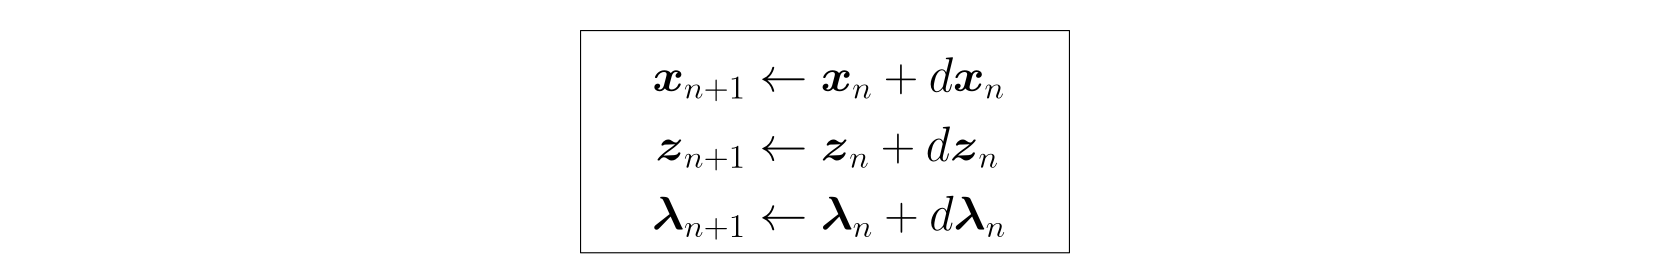 <?xml version="1.0"?>
<!DOCTYPE ipe SYSTEM "ipe.dtd">
<ipe version="70218" creator="Ipe 7.2.23">
<info created="D:20200411224734" modified="D:20210420141840"/>
<preamble>\usepackage{amsmath}
\usepackage{amssymb}</preamble>
<ipestyle name="basic">
<symbol name="arrow/arc(spx)">
<path stroke="sym-stroke" fill="sym-stroke" pen="sym-pen">
0 0 m
-1 0.333 l
-1 -0.333 l
h
</path>
</symbol>
<symbol name="arrow/farc(spx)">
<path stroke="sym-stroke" fill="white" pen="sym-pen">
0 0 m
-1 0.333 l
-1 -0.333 l
h
</path>
</symbol>
<symbol name="arrow/ptarc(spx)">
<path stroke="sym-stroke" fill="sym-stroke" pen="sym-pen">
0 0 m
-1 0.333 l
-0.8 0 l
-1 -0.333 l
h
</path>
</symbol>
<symbol name="arrow/fptarc(spx)">
<path stroke="sym-stroke" fill="white" pen="sym-pen">
0 0 m
-1 0.333 l
-0.8 0 l
-1 -0.333 l
h
</path>
</symbol>
<symbol name="mark/circle(sx)" transformations="translations">
<path fill="sym-stroke">
0.6 0 0 0.6 0 0 e
0.4 0 0 0.4 0 0 e
</path>
</symbol>
<symbol name="mark/disk(sx)" transformations="translations">
<path fill="sym-stroke">
0.6 0 0 0.6 0 0 e
</path>
</symbol>
<symbol name="mark/fdisk(sfx)" transformations="translations">
<group>
<path fill="sym-fill">
0.5 0 0 0.5 0 0 e
</path>
<path fill="sym-stroke" fillrule="eofill">
0.6 0 0 0.6 0 0 e
0.4 0 0 0.4 0 0 e
</path>
</group>
</symbol>
<symbol name="mark/box(sx)" transformations="translations">
<path fill="sym-stroke" fillrule="eofill">
-0.6 -0.6 m
0.6 -0.6 l
0.6 0.6 l
-0.6 0.6 l
h
-0.4 -0.4 m
0.4 -0.4 l
0.4 0.4 l
-0.4 0.4 l
h
</path>
</symbol>
<symbol name="mark/square(sx)" transformations="translations">
<path fill="sym-stroke">
-0.6 -0.6 m
0.6 -0.6 l
0.6 0.6 l
-0.6 0.6 l
h
</path>
</symbol>
<symbol name="mark/fsquare(sfx)" transformations="translations">
<group>
<path fill="sym-fill">
-0.5 -0.5 m
0.5 -0.5 l
0.5 0.5 l
-0.5 0.5 l
h
</path>
<path fill="sym-stroke" fillrule="eofill">
-0.6 -0.6 m
0.6 -0.6 l
0.6 0.6 l
-0.6 0.6 l
h
-0.4 -0.4 m
0.4 -0.4 l
0.4 0.4 l
-0.4 0.4 l
h
</path>
</group>
</symbol>
<symbol name="mark/cross(sx)" transformations="translations">
<group>
<path fill="sym-stroke">
-0.43 -0.57 m
0.57 0.43 l
0.43 0.57 l
-0.57 -0.43 l
h
</path>
<path fill="sym-stroke">
-0.43 0.57 m
0.57 -0.43 l
0.43 -0.57 l
-0.57 0.43 l
h
</path>
</group>
</symbol>
<symbol name="arrow/fnormal(spx)">
<path stroke="sym-stroke" fill="white" pen="sym-pen">
0 0 m
-1 0.333 l
-1 -0.333 l
h
</path>
</symbol>
<symbol name="arrow/pointed(spx)">
<path stroke="sym-stroke" fill="sym-stroke" pen="sym-pen">
0 0 m
-1 0.333 l
-0.8 0 l
-1 -0.333 l
h
</path>
</symbol>
<symbol name="arrow/fpointed(spx)">
<path stroke="sym-stroke" fill="white" pen="sym-pen">
0 0 m
-1 0.333 l
-0.8 0 l
-1 -0.333 l
h
</path>
</symbol>
<symbol name="arrow/linear(spx)">
<path stroke="sym-stroke" pen="sym-pen">
-1 0.333 m
0 0 l
-1 -0.333 l
</path>
</symbol>
<symbol name="arrow/fdouble(spx)">
<path stroke="sym-stroke" fill="white" pen="sym-pen">
0 0 m
-1 0.333 l
-1 -0.333 l
h
-1 0 m
-2 0.333 l
-2 -0.333 l
h
</path>
</symbol>
<symbol name="arrow/double(spx)">
<path stroke="sym-stroke" fill="sym-stroke" pen="sym-pen">
0 0 m
-1 0.333 l
-1 -0.333 l
h
-1 0 m
-2 0.333 l
-2 -0.333 l
h
</path>
</symbol>
<anglesize name="22.5 deg" value="22.5"/>
<anglesize name="30 deg" value="30"/>
<anglesize name="45 deg" value="45"/>
<anglesize name="60 deg" value="60"/>
<anglesize name="90 deg" value="90"/>
<arrowsize name="large" value="10"/>
<arrowsize name="small" value="5"/>
<arrowsize name="tiny" value="3"/>
<color name="blue" value="0 0 1"/>
<color name="brown" value="0.647 0.165 0.165"/>
<color name="darkblue" value="0 0 0.545"/>
<color name="darkcyan" value="0 0.545 0.545"/>
<color name="darkgray" value="0.663"/>
<color name="darkgreen" value="0 0.392 0"/>
<color name="darkmagenta" value="0.545 0 0.545"/>
<color name="darkorange" value="1 0.549 0"/>
<color name="darkred" value="0.545 0 0"/>
<color name="gold" value="1 0.843 0"/>
<color name="gray" value="0.745"/>
<color name="green" value="0 1 0"/>
<color name="lightblue" value="0.678 0.847 0.902"/>
<color name="lightcyan" value="0.878 1 1"/>
<color name="lightgray" value="0.827"/>
<color name="lightgreen" value="0.565 0.933 0.565"/>
<color name="lightyellow" value="1 1 0.878"/>
<color name="navy" value="0 0 0.502"/>
<color name="orange" value="1 0.647 0"/>
<color name="pink" value="1 0.753 0.796"/>
<color name="purple" value="0.627 0.125 0.941"/>
<color name="red" value="1 0 0"/>
<color name="seagreen" value="0.18 0.545 0.341"/>
<color name="turquoise" value="0.251 0.878 0.816"/>
<color name="violet" value="0.933 0.51 0.933"/>
<color name="yellow" value="1 1 0"/>
<dashstyle name="dash dot dotted" value="[4 2 1 2 1 2] 0"/>
<dashstyle name="dash dotted" value="[4 2 1 2] 0"/>
<dashstyle name="dashed" value="[4] 0"/>
<dashstyle name="dotted" value="[1 3] 0"/>
<gridsize name="10 pts (~3.5 mm)" value="10"/>
<gridsize name="14 pts (~5 mm)" value="14"/>
<gridsize name="16 pts (~6 mm)" value="16"/>
<gridsize name="20 pts (~7 mm)" value="20"/>
<gridsize name="28 pts (~10 mm)" value="28"/>
<gridsize name="32 pts (~12 mm)" value="32"/>
<gridsize name="4 pts" value="4"/>
<gridsize name="56 pts (~20 mm)" value="56"/>
<gridsize name="8 pts (~3 mm)" value="8"/>
<opacity name="10%" value="0.1"/>
<opacity name="30%" value="0.3"/>
<opacity name="50%" value="0.5"/>
<opacity name="75%" value="0.75"/>
<pen name="fat" value="1.2"/>
<pen name="heavier" value="0.8"/>
<pen name="ultrafat" value="2"/>
<symbolsize name="large" value="5"/>
<symbolsize name="small" value="2"/>
<symbolsize name="tiny" value="1.1"/>
<textsize name="Huge" value="\Huge"/>
<textsize name="LARGE" value="\LARGE"/>
<textsize name="Large" value="\Large"/>
<textsize name="footnote" value="\footnotesize"/>
<textsize name="huge" value="\huge"/>
<textsize name="large" value="\large"/>
<textsize name="small" value="\small"/>
<textsize name="tiny" value="\tiny"/>
<textstyle name="center" begin="\begin{center}" end="\end{center}"/>
<textstyle name="item" begin="\begin{itemize}\item{}" end="\end{itemize}"/>
<textstyle name="itemize" begin="\begin{itemize}" end="\end{itemize}"/>
<tiling name="falling" angle="-60" step="4" width="1"/>
<tiling name="rising" angle="30" step="4" width="1"/>
</ipestyle>
<page>
<layer name="alpha"/>
<view layers="alpha" active="alpha"/>
<text layer="alpha" pin="h" transformations="translations" pos="0 842" stroke="black" type="minipage" width="595" height="46.579" depth="41.69" valign="top" size="LARGE">\begin{align*} \boldsymbol{x}_{n+1} &amp;\leftarrow \boldsymbol{x}_{n} + d\boldsymbol{x}_{n} \\ \boldsymbol{z}_{n+1} &amp;\leftarrow \boldsymbol{z}_{n} + d\boldsymbol{z}_{n} \\ \boldsymbol{\lambda}_{n+1} &amp;\leftarrow \boldsymbol{\lambda}_{n} + d\boldsymbol{\lambda}_{n} \end{align*}</text>
<path stroke="black">
208 832 m
208 752 l
384 752 l
384 832 l
h
</path>
</page>
</ipe>
